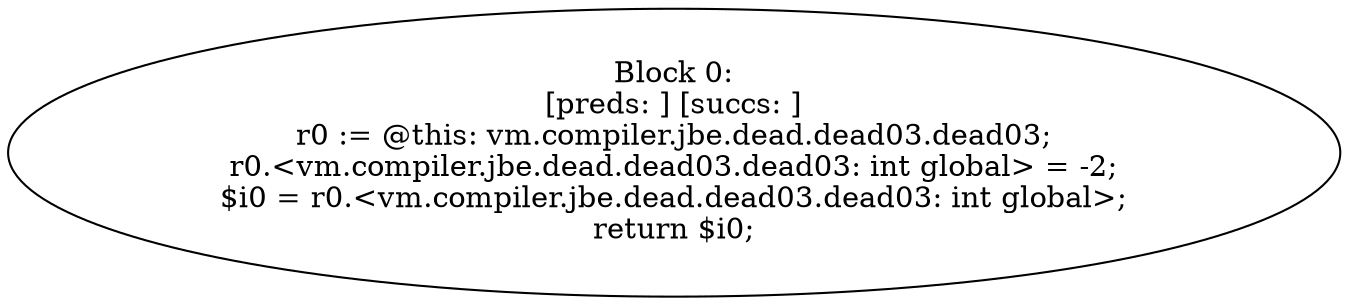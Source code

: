 digraph "unitGraph" {
    "Block 0:
[preds: ] [succs: ]
r0 := @this: vm.compiler.jbe.dead.dead03.dead03;
r0.<vm.compiler.jbe.dead.dead03.dead03: int global> = -2;
$i0 = r0.<vm.compiler.jbe.dead.dead03.dead03: int global>;
return $i0;
"
}
